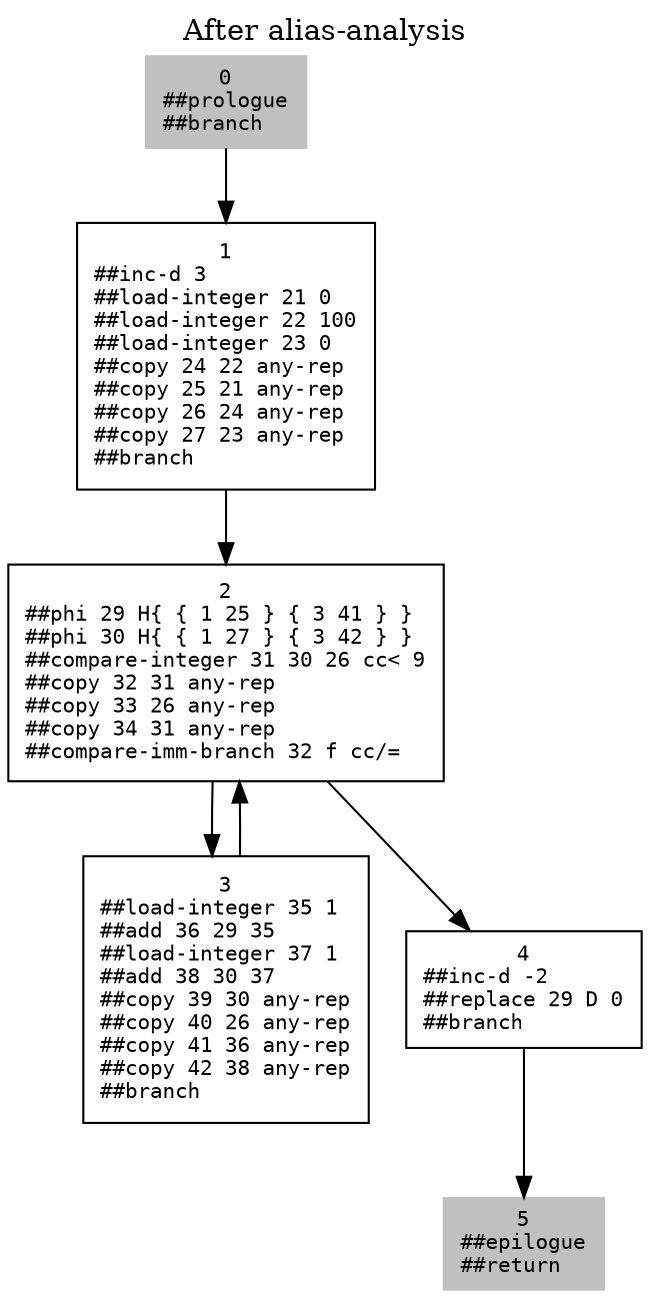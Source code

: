 digraph {
	node [label="\N"];
	graph [labelloc=t,
		label="After alias-analysis",
		bb="0,0,302,618",
		lp="151,605"];
	0 [label="0\n##prologue\l##branch\l", fontname=Courier, fontsize=10, shape=box, color=grey, style=filled, pos="104,570", width="1.0556", height="0.61111"];
	1 [label="1\n##inc-d 3\l##load-integer 21 0\l##load-integer 22 100\l##load-integer 23 0\l##copy 24 22 any-rep\l##copy 25 21 any-rep\l##copy\
 26 24 any-rep\l##copy 27 23 any-rep\l##branch\l", fontname=Courier, fontsize=10, shape=box, pos="104,448", width="1.9722", height="1.7778"];
	2 [label="2\n##phi 29 H{ { 1 25 } { 3 41 } }\l##phi 30 H{ { 1 27 } { 3 42 } }\l##compare-integer 31 30 26 cc< 9\l##copy 32 31 any-rep\l##copy\
 33 26 any-rep\l##copy 34 31 any-rep\l##compare-imm-branch 32 f cc/=\l", fontname=Courier, fontsize=10, shape=box, pos="104,296", width="2.8889", height="1.4444"];
	3 [label="3\n##load-integer 35 1\l##add 36 29 35\l##load-integer 37 1\l##add 38 30 37\l##copy 39 30 any-rep\l##copy 40 26 any-rep\l##copy \
41 36 any-rep\l##copy 42 38 any-rep\l##branch\l", fontname=Courier, fontsize=10, shape=box, pos="104,144", width="1.8889", height="1.7778"];
	4 [label="4\n##inc-d -2\l##replace 29 D 0\l##branch\l", fontname=Courier, fontsize=10, shape=box, pos="246,144", width="1.5556", height="0.77778"];
	5 [label="5\n##epilogue\l##return\l", fontname=Courier, fontsize=10, shape=box, color=grey, style=filled, pos="246,22", width="1.0556", height="0.61111"];
	0 -> 1 [pos="e,104,512.02 104,547.91 104,540.39 104,531.53 104,522.23"];
	1 -> 2 [pos="e,104,348.44 104,383.98 104,375.56 104,366.93 104,358.54"];
	2 -> 3 [pos="e,97.322,208.23 97.55,243.69 97.336,235.48 97.236,226.86 97.252,218.27"];
	2 -> 4 [pos="e,219.8,172.05 152.87,243.69 172.7,222.46 195.09,198.5 212.95,179.38"];
	3 -> 2 [pos="e,110.45,243.69 110.68,208.23 110.78,216.64 110.77,225.24 110.65,233.62"];
	4 -> 5 [pos="e,246,44.058 246,115.7 246,97.293 246,73.237 246,54.11"];
}
